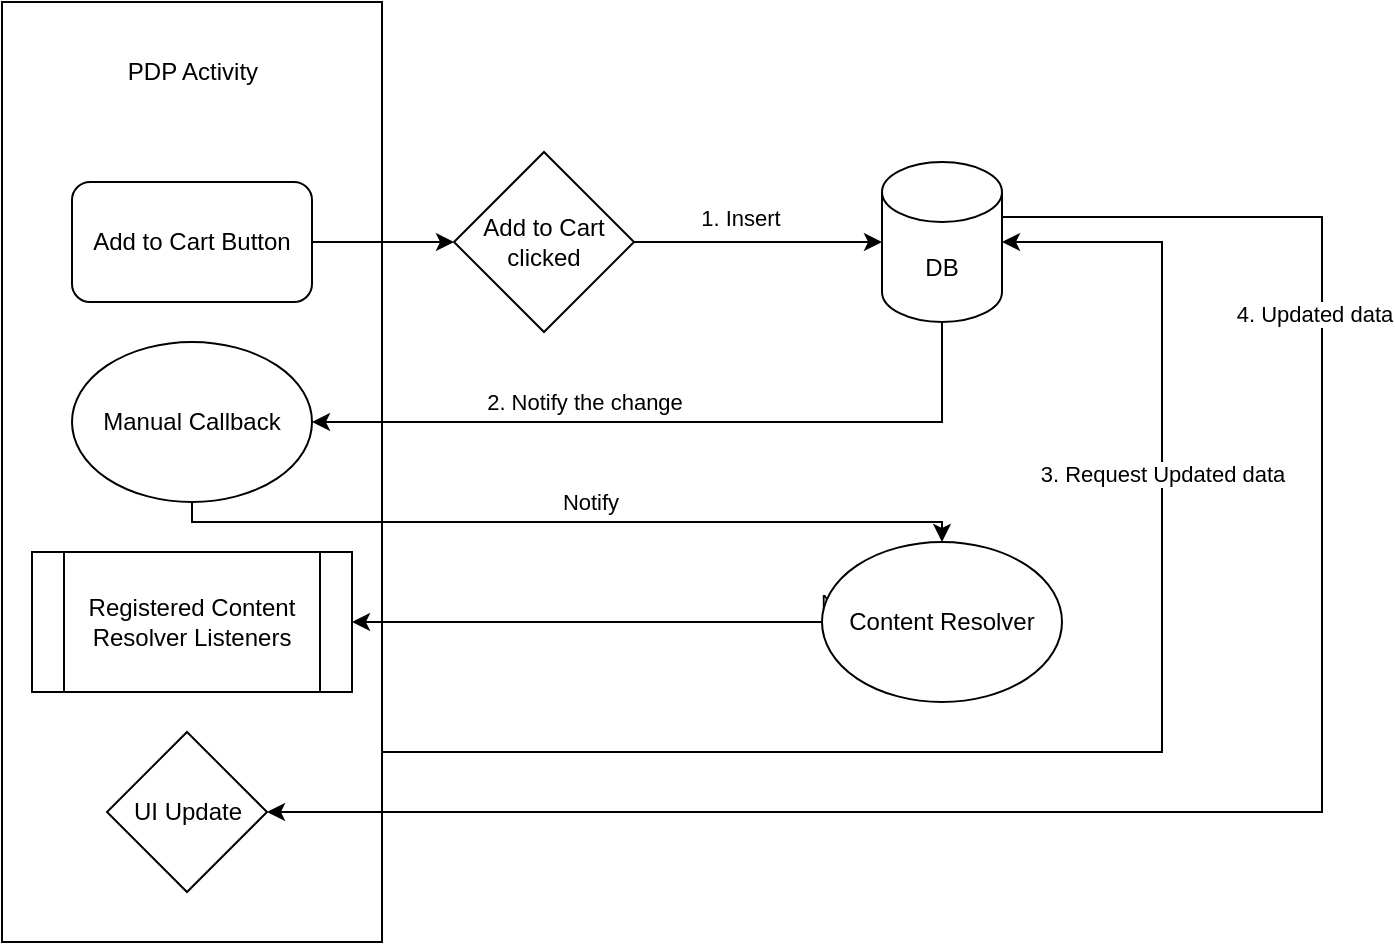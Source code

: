 <mxfile version="15.7.3" type="github">
  <diagram id="lhfPMkftHk_K57z3SqdS" name="Page-1">
    <mxGraphModel dx="920" dy="472" grid="1" gridSize="10" guides="1" tooltips="1" connect="1" arrows="1" fold="1" page="1" pageScale="1" pageWidth="827" pageHeight="1169" math="0" shadow="0">
      <root>
        <mxCell id="0" />
        <mxCell id="1" parent="0" />
        <mxCell id="X-AjO_8sJmS4SdYN_Y9C-27" value="3. Request Updated data" style="edgeStyle=orthogonalEdgeStyle;rounded=0;orthogonalLoop=1;jettySize=auto;html=1;exitX=1;exitY=0.75;exitDx=0;exitDy=0;entryX=1;entryY=0.5;entryDx=0;entryDy=0;entryPerimeter=0;" edge="1" parent="1" source="X-AjO_8sJmS4SdYN_Y9C-12" target="X-AjO_8sJmS4SdYN_Y9C-5">
          <mxGeometry x="0.476" relative="1" as="geometry">
            <Array as="points">
              <mxPoint x="664" y="725" />
              <mxPoint x="664" y="470" />
            </Array>
            <mxPoint as="offset" />
          </mxGeometry>
        </mxCell>
        <mxCell id="X-AjO_8sJmS4SdYN_Y9C-12" value="" style="rounded=0;whiteSpace=wrap;html=1;" vertex="1" parent="1">
          <mxGeometry x="84" y="350" width="190" height="470" as="geometry" />
        </mxCell>
        <mxCell id="X-AjO_8sJmS4SdYN_Y9C-3" value="Add to Cart clicked" style="rhombus;whiteSpace=wrap;html=1;" vertex="1" parent="1">
          <mxGeometry x="310" y="425" width="90" height="90" as="geometry" />
        </mxCell>
        <mxCell id="X-AjO_8sJmS4SdYN_Y9C-9" style="edgeStyle=orthogonalEdgeStyle;rounded=0;orthogonalLoop=1;jettySize=auto;html=1;entryX=1;entryY=0.5;entryDx=0;entryDy=0;" edge="1" parent="1" source="X-AjO_8sJmS4SdYN_Y9C-5" target="X-AjO_8sJmS4SdYN_Y9C-8">
          <mxGeometry relative="1" as="geometry">
            <mxPoint x="744" y="430" as="targetPoint" />
            <Array as="points">
              <mxPoint x="554" y="560" />
            </Array>
          </mxGeometry>
        </mxCell>
        <mxCell id="X-AjO_8sJmS4SdYN_Y9C-10" value="2. Notify the change" style="edgeLabel;html=1;align=center;verticalAlign=middle;resizable=0;points=[];" vertex="1" connectable="0" parent="X-AjO_8sJmS4SdYN_Y9C-9">
          <mxGeometry x="0.038" y="-1" relative="1" as="geometry">
            <mxPoint x="-40" y="-9" as="offset" />
          </mxGeometry>
        </mxCell>
        <mxCell id="X-AjO_8sJmS4SdYN_Y9C-31" style="edgeStyle=orthogonalEdgeStyle;rounded=0;orthogonalLoop=1;jettySize=auto;html=1;exitX=1;exitY=0;exitDx=0;exitDy=27.5;exitPerimeter=0;entryX=1;entryY=0.5;entryDx=0;entryDy=0;" edge="1" parent="1" source="X-AjO_8sJmS4SdYN_Y9C-5" target="X-AjO_8sJmS4SdYN_Y9C-23">
          <mxGeometry relative="1" as="geometry">
            <Array as="points">
              <mxPoint x="744" y="458" />
              <mxPoint x="744" y="755" />
            </Array>
          </mxGeometry>
        </mxCell>
        <mxCell id="X-AjO_8sJmS4SdYN_Y9C-32" value="4. Updated data" style="edgeLabel;html=1;align=center;verticalAlign=middle;resizable=0;points=[];" vertex="1" connectable="0" parent="X-AjO_8sJmS4SdYN_Y9C-31">
          <mxGeometry x="-0.579" y="-4" relative="1" as="geometry">
            <mxPoint y="1" as="offset" />
          </mxGeometry>
        </mxCell>
        <mxCell id="X-AjO_8sJmS4SdYN_Y9C-5" value="DB" style="shape=cylinder3;whiteSpace=wrap;html=1;boundedLbl=1;backgroundOutline=1;size=15;" vertex="1" parent="1">
          <mxGeometry x="524" y="430" width="60" height="80" as="geometry" />
        </mxCell>
        <mxCell id="X-AjO_8sJmS4SdYN_Y9C-6" value="" style="endArrow=classic;html=1;rounded=0;exitX=1;exitY=0.5;exitDx=0;exitDy=0;entryX=0;entryY=0.5;entryDx=0;entryDy=0;entryPerimeter=0;" edge="1" parent="1" source="X-AjO_8sJmS4SdYN_Y9C-3" target="X-AjO_8sJmS4SdYN_Y9C-5">
          <mxGeometry width="50" height="50" relative="1" as="geometry">
            <mxPoint x="454" y="390" as="sourcePoint" />
            <mxPoint x="504" y="340" as="targetPoint" />
          </mxGeometry>
        </mxCell>
        <mxCell id="X-AjO_8sJmS4SdYN_Y9C-7" value="1. Insert" style="edgeLabel;html=1;align=center;verticalAlign=middle;resizable=0;points=[];" vertex="1" connectable="0" parent="X-AjO_8sJmS4SdYN_Y9C-6">
          <mxGeometry x="-0.152" y="2" relative="1" as="geometry">
            <mxPoint y="-10" as="offset" />
          </mxGeometry>
        </mxCell>
        <mxCell id="X-AjO_8sJmS4SdYN_Y9C-15" style="edgeStyle=orthogonalEdgeStyle;rounded=0;orthogonalLoop=1;jettySize=auto;html=1;entryX=0.5;entryY=0;entryDx=0;entryDy=0;" edge="1" parent="1" source="X-AjO_8sJmS4SdYN_Y9C-8" target="X-AjO_8sJmS4SdYN_Y9C-14">
          <mxGeometry relative="1" as="geometry">
            <Array as="points">
              <mxPoint x="179" y="610" />
              <mxPoint x="554" y="610" />
            </Array>
          </mxGeometry>
        </mxCell>
        <mxCell id="X-AjO_8sJmS4SdYN_Y9C-16" value="Notify" style="edgeLabel;html=1;align=center;verticalAlign=middle;resizable=0;points=[];" vertex="1" connectable="0" parent="X-AjO_8sJmS4SdYN_Y9C-15">
          <mxGeometry x="-0.2" y="-2" relative="1" as="geometry">
            <mxPoint x="51" y="-12" as="offset" />
          </mxGeometry>
        </mxCell>
        <mxCell id="X-AjO_8sJmS4SdYN_Y9C-8" value="Manual Callback" style="ellipse;whiteSpace=wrap;html=1;" vertex="1" parent="1">
          <mxGeometry x="119" y="520" width="120" height="80" as="geometry" />
        </mxCell>
        <mxCell id="X-AjO_8sJmS4SdYN_Y9C-13" value="PDP Activity" style="text;html=1;strokeColor=none;fillColor=none;align=center;verticalAlign=middle;whiteSpace=wrap;rounded=0;" vertex="1" parent="1">
          <mxGeometry x="136.5" y="370" width="85" height="30" as="geometry" />
        </mxCell>
        <mxCell id="X-AjO_8sJmS4SdYN_Y9C-18" style="edgeStyle=orthogonalEdgeStyle;rounded=0;orthogonalLoop=1;jettySize=auto;html=1;" edge="1" parent="1" source="X-AjO_8sJmS4SdYN_Y9C-14" target="X-AjO_8sJmS4SdYN_Y9C-17">
          <mxGeometry relative="1" as="geometry" />
        </mxCell>
        <mxCell id="X-AjO_8sJmS4SdYN_Y9C-19" value="Notify" style="edgeLabel;html=1;align=center;verticalAlign=middle;resizable=0;points=[];" vertex="1" connectable="0" parent="X-AjO_8sJmS4SdYN_Y9C-18">
          <mxGeometry x="-0.436" relative="1" as="geometry">
            <mxPoint x="79" y="-10" as="offset" />
          </mxGeometry>
        </mxCell>
        <mxCell id="X-AjO_8sJmS4SdYN_Y9C-14" value="Content Resolver" style="ellipse;whiteSpace=wrap;html=1;" vertex="1" parent="1">
          <mxGeometry x="494" y="620" width="120" height="80" as="geometry" />
        </mxCell>
        <mxCell id="X-AjO_8sJmS4SdYN_Y9C-17" value="Registered Content Resolver Listeners" style="shape=process;whiteSpace=wrap;html=1;backgroundOutline=1;" vertex="1" parent="1">
          <mxGeometry x="99" y="625" width="160" height="70" as="geometry" />
        </mxCell>
        <mxCell id="X-AjO_8sJmS4SdYN_Y9C-22" style="edgeStyle=orthogonalEdgeStyle;rounded=0;orthogonalLoop=1;jettySize=auto;html=1;entryX=0;entryY=0.5;entryDx=0;entryDy=0;" edge="1" parent="1" source="X-AjO_8sJmS4SdYN_Y9C-21" target="X-AjO_8sJmS4SdYN_Y9C-3">
          <mxGeometry relative="1" as="geometry" />
        </mxCell>
        <mxCell id="X-AjO_8sJmS4SdYN_Y9C-21" value="Add to Cart Button" style="rounded=1;whiteSpace=wrap;html=1;" vertex="1" parent="1">
          <mxGeometry x="119" y="440" width="120" height="60" as="geometry" />
        </mxCell>
        <mxCell id="X-AjO_8sJmS4SdYN_Y9C-23" value="UI Update" style="rhombus;whiteSpace=wrap;html=1;" vertex="1" parent="1">
          <mxGeometry x="136.5" y="715" width="80" height="80" as="geometry" />
        </mxCell>
      </root>
    </mxGraphModel>
  </diagram>
</mxfile>
